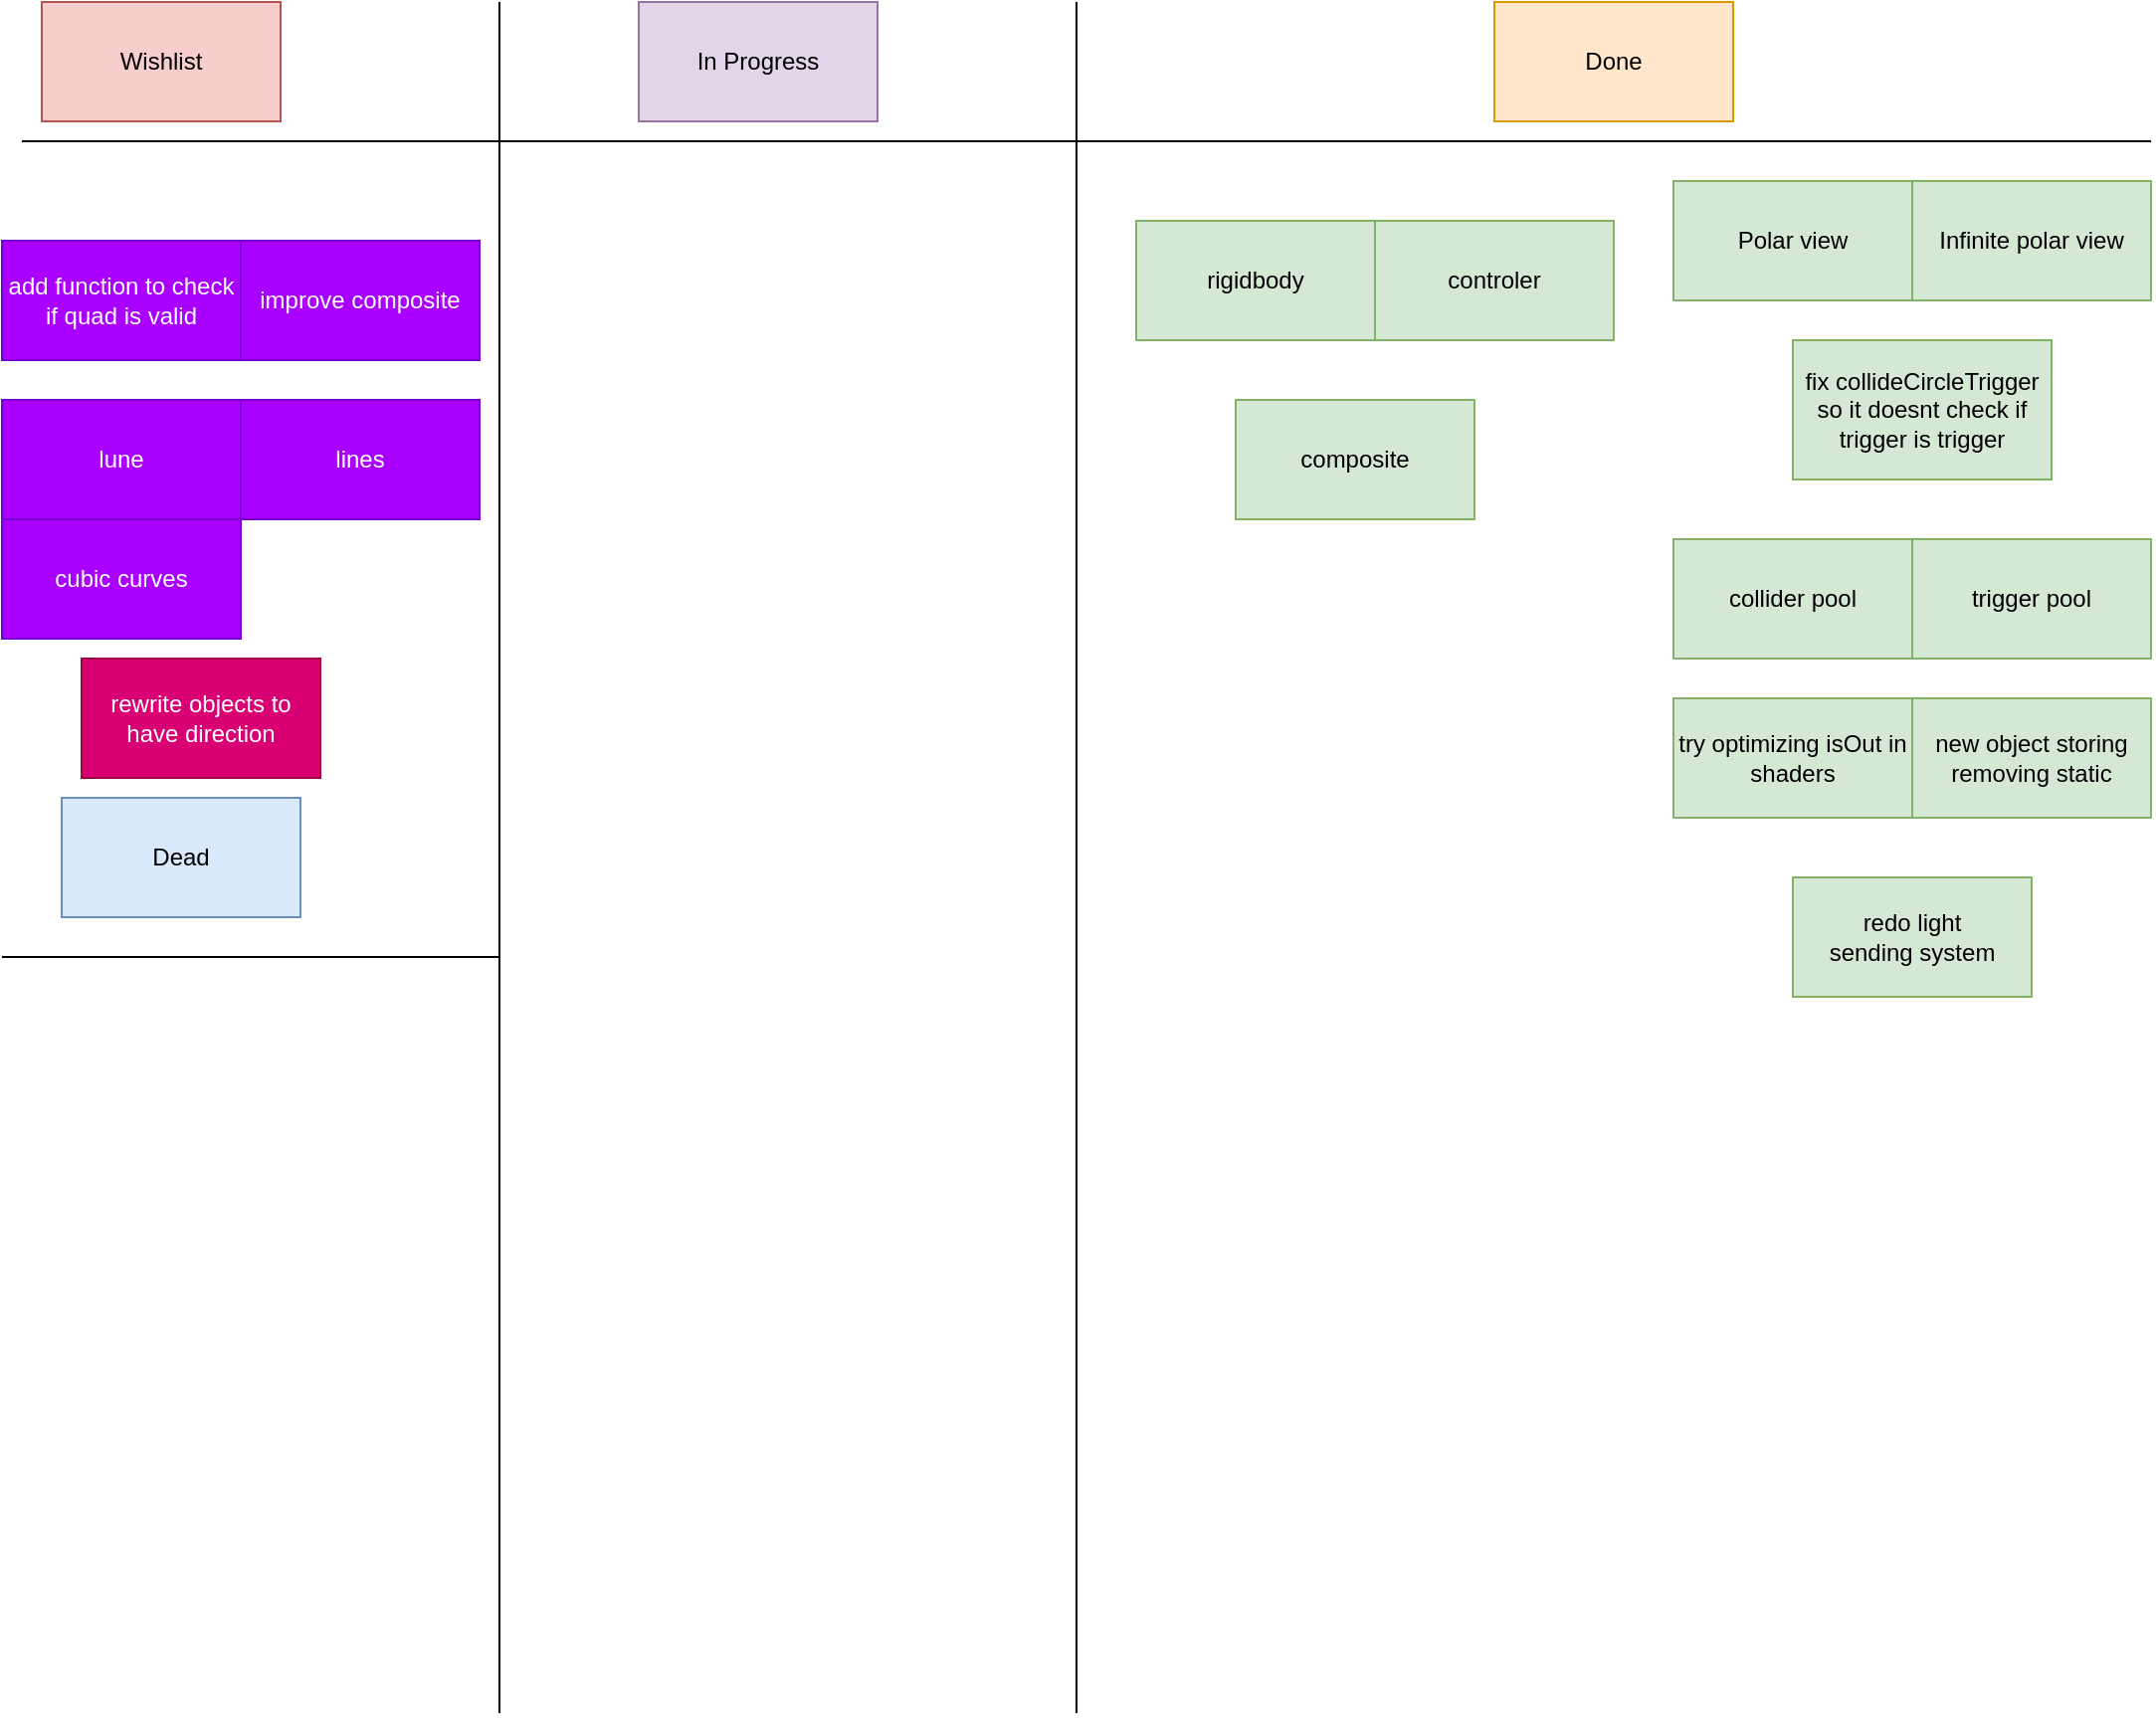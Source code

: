<mxfile version="12.2.4" pages="1"><diagram id="grvGklvKSHnJHJ-BDOdG" name="Page-1"><mxGraphModel dx="875" dy="583" grid="1" gridSize="10" guides="1" tooltips="1" connect="1" arrows="1" fold="1" page="1" pageScale="1" pageWidth="850" pageHeight="1100" math="0" shadow="0"><root><mxCell id="0"/><mxCell id="1" parent="0"/><mxCell id="2" value="Wishlist" style="rounded=0;whiteSpace=wrap;html=1;fillColor=#f8cecc;strokeColor=#b85450;" parent="1" vertex="1"><mxGeometry x="20" y="20" width="120" height="60" as="geometry"/></mxCell><mxCell id="3" value="In Progress" style="rounded=0;whiteSpace=wrap;html=1;fillColor=#e1d5e7;strokeColor=#9673a6;" parent="1" vertex="1"><mxGeometry x="320" y="20" width="120" height="60" as="geometry"/></mxCell><mxCell id="4" value="Done" style="rounded=0;whiteSpace=wrap;html=1;fillColor=#ffe6cc;strokeColor=#d79b00;" parent="1" vertex="1"><mxGeometry x="750" y="20" width="120" height="60" as="geometry"/></mxCell><mxCell id="5" value="Dead" style="rounded=0;whiteSpace=wrap;html=1;fillColor=#dae8fc;strokeColor=#6c8ebf;" parent="1" vertex="1"><mxGeometry x="30" y="420" width="120" height="60" as="geometry"/></mxCell><mxCell id="6" value="" style="endArrow=none;html=1;" parent="1" edge="1"><mxGeometry width="50" height="50" relative="1" as="geometry"><mxPoint x="250" y="880" as="sourcePoint"/><mxPoint x="250" y="20" as="targetPoint"/></mxGeometry></mxCell><mxCell id="7" value="" style="endArrow=none;html=1;" parent="1" edge="1"><mxGeometry width="50" height="50" relative="1" as="geometry"><mxPoint x="540" y="880" as="sourcePoint"/><mxPoint x="540" y="20" as="targetPoint"/><Array as="points"><mxPoint x="540" y="680"/></Array></mxGeometry></mxCell><mxCell id="8" value="" style="endArrow=none;html=1;" parent="1" edge="1"><mxGeometry width="50" height="50" relative="1" as="geometry"><mxPoint y="500" as="sourcePoint"/><mxPoint x="250" y="500" as="targetPoint"/></mxGeometry></mxCell><mxCell id="9" value="" style="endArrow=none;html=1;" parent="1" edge="1"><mxGeometry width="50" height="50" relative="1" as="geometry"><mxPoint x="10" y="90" as="sourcePoint"/><mxPoint x="1080" y="90" as="targetPoint"/></mxGeometry></mxCell><mxCell id="10" value="Polar view" style="rounded=0;whiteSpace=wrap;html=1;fillColor=#d5e8d4;strokeColor=#82b366;" parent="1" vertex="1"><mxGeometry x="840" y="110" width="120" height="60" as="geometry"/></mxCell><mxCell id="11" value="collider pool" style="rounded=0;whiteSpace=wrap;html=1;fillColor=#d5e8d4;strokeColor=#82b366;" parent="1" vertex="1"><mxGeometry x="840" y="290" width="120" height="60" as="geometry"/></mxCell><mxCell id="12" value="Infinite polar view" style="rounded=0;whiteSpace=wrap;html=1;fillColor=#d5e8d4;strokeColor=#82b366;" parent="1" vertex="1"><mxGeometry x="960" y="110" width="120" height="60" as="geometry"/></mxCell><mxCell id="13" value="fix collideCircleTrigger&lt;br&gt;so it doesnt check if trigger is trigger" style="rounded=0;whiteSpace=wrap;html=1;fillColor=#d5e8d4;strokeColor=#82b366;" parent="1" vertex="1"><mxGeometry x="900" y="190" width="130" height="70" as="geometry"/></mxCell><mxCell id="14" value="trigger pool" style="rounded=0;whiteSpace=wrap;html=1;fillColor=#d5e8d4;strokeColor=#82b366;" parent="1" vertex="1"><mxGeometry x="960" y="290" width="120" height="60" as="geometry"/></mxCell><mxCell id="16" value="lines" style="rounded=0;whiteSpace=wrap;html=1;fillColor=#aa00ff;strokeColor=#7700CC;fontColor=#ffffff;" parent="1" vertex="1"><mxGeometry x="120" y="220" width="120" height="60" as="geometry"/></mxCell><mxCell id="17" value="cubic curves" style="rounded=0;whiteSpace=wrap;html=1;fillColor=#aa00ff;strokeColor=#7700CC;fontColor=#ffffff;" parent="1" vertex="1"><mxGeometry y="280" width="120" height="60" as="geometry"/></mxCell><mxCell id="18" value="new object storing removing static" style="rounded=0;whiteSpace=wrap;html=1;fillColor=#d5e8d4;strokeColor=#82b366;" parent="1" vertex="1"><mxGeometry x="960" y="370" width="120" height="60" as="geometry"/></mxCell><mxCell id="19" value="try optimizing isOut in shaders" style="rounded=0;whiteSpace=wrap;html=1;fillColor=#d5e8d4;strokeColor=#82b366;" parent="1" vertex="1"><mxGeometry x="840" y="370" width="120" height="60" as="geometry"/></mxCell><mxCell id="20" value="redo light &lt;br&gt;sending system" style="rounded=0;whiteSpace=wrap;html=1;fillColor=#d5e8d4;strokeColor=#82b366;" parent="1" vertex="1"><mxGeometry x="900" y="460" width="120" height="60" as="geometry"/></mxCell><mxCell id="21" value="lune" style="rounded=0;whiteSpace=wrap;html=1;fillColor=#aa00ff;strokeColor=#7700CC;fontColor=#ffffff;" parent="1" vertex="1"><mxGeometry y="220" width="120" height="60" as="geometry"/></mxCell><mxCell id="22" value="rigidbody" style="rounded=0;whiteSpace=wrap;html=1;fillColor=#d5e8d4;strokeColor=#82b366;" parent="1" vertex="1"><mxGeometry x="570" y="130" width="120" height="60" as="geometry"/></mxCell><mxCell id="23" value="composite" style="rounded=0;whiteSpace=wrap;html=1;fillColor=#d5e8d4;strokeColor=#82b366;" parent="1" vertex="1"><mxGeometry x="620" y="220" width="120" height="60" as="geometry"/></mxCell><mxCell id="24" value="controler" style="rounded=0;whiteSpace=wrap;html=1;fillColor=#d5e8d4;strokeColor=#82b366;" parent="1" vertex="1"><mxGeometry x="690" y="130" width="120" height="60" as="geometry"/></mxCell><mxCell id="25" value="rewrite objects to have direction" style="rounded=0;whiteSpace=wrap;html=1;fillColor=#d80073;strokeColor=#A50040;fontColor=#ffffff;" parent="1" vertex="1"><mxGeometry x="40" y="350" width="120" height="60" as="geometry"/></mxCell><mxCell id="26" value="improve composite" style="rounded=0;whiteSpace=wrap;html=1;fillColor=#aa00ff;strokeColor=#7700CC;fontColor=#ffffff;" vertex="1" parent="1"><mxGeometry x="120" y="140" width="120" height="60" as="geometry"/></mxCell><mxCell id="27" value="add function to check if quad is valid" style="rounded=0;whiteSpace=wrap;html=1;fillColor=#aa00ff;strokeColor=#7700CC;fontColor=#ffffff;" vertex="1" parent="1"><mxGeometry y="140" width="120" height="60" as="geometry"/></mxCell></root></mxGraphModel></diagram></mxfile>